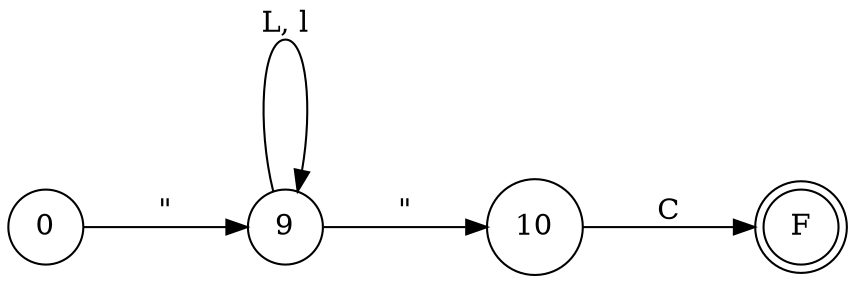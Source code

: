 digraph DFA {
    // Layout más libre y cuadrado
    splines = true;
    overlap = false;
    nodesep = 1;
    ranksep = 1;
    rankdir = LR;
    
    // Estados normales.
    node [shape = circle;];
    
    // Estado de aceptación.
    F [shape = doublecircle;];
    
    0 -> 9 [label = "\"";];
    9 -> 9 [label = "L, l";];
    9 -> 10 [label = "\"";];
    10 -> F [label = "C";];
}